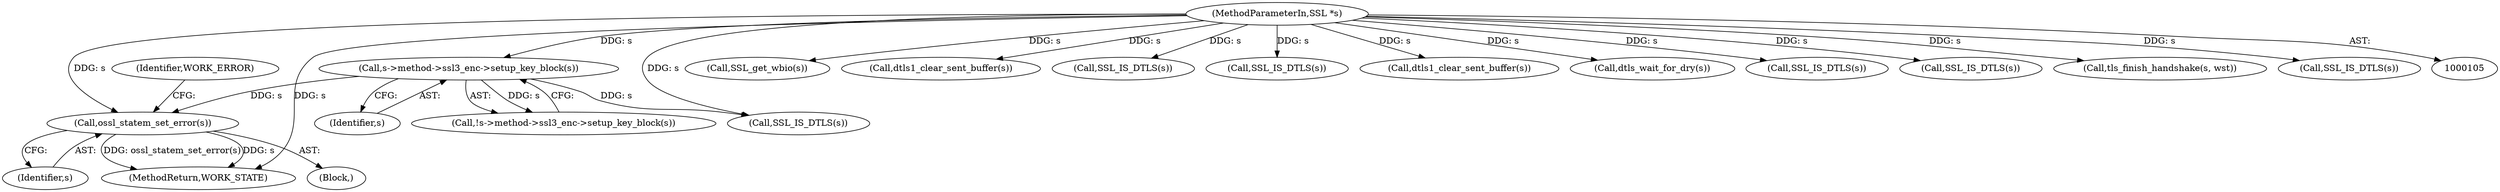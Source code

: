 digraph "0_openssl_f5c7f5dfbaf0d2f7d946d0fe86f08e6bcb36ed0d_3@pointer" {
"1000205" [label="(Call,ossl_statem_set_error(s))"];
"1000202" [label="(Call,s->method->ssl3_enc->setup_key_block(s))"];
"1000106" [label="(MethodParameterIn,SSL *s)"];
"1000168" [label="(Call,SSL_get_wbio(s))"];
"1000203" [label="(Identifier,s)"];
"1000143" [label="(Call,dtls1_clear_sent_buffer(s))"];
"1000201" [label="(Call,!s->method->ssl3_enc->setup_key_block(s))"];
"1000153" [label="(Call,SSL_IS_DTLS(s))"];
"1000210" [label="(Call,SSL_IS_DTLS(s))"];
"1000106" [label="(MethodParameterIn,SSL *s)"];
"1000140" [label="(Call,SSL_IS_DTLS(s))"];
"1000130" [label="(Call,dtls1_clear_sent_buffer(s))"];
"1000171" [label="(Call,dtls_wait_for_dry(s))"];
"1000165" [label="(Call,SSL_IS_DTLS(s))"];
"1000128" [label="(Call,SSL_IS_DTLS(s))"];
"1000206" [label="(Identifier,s)"];
"1000222" [label="(Call,tls_finish_handshake(s, wst))"];
"1000177" [label="(Call,SSL_IS_DTLS(s))"];
"1000202" [label="(Call,s->method->ssl3_enc->setup_key_block(s))"];
"1000229" [label="(MethodReturn,WORK_STATE)"];
"1000205" [label="(Call,ossl_statem_set_error(s))"];
"1000208" [label="(Identifier,WORK_ERROR)"];
"1000204" [label="(Block,)"];
"1000205" -> "1000204"  [label="AST: "];
"1000205" -> "1000206"  [label="CFG: "];
"1000206" -> "1000205"  [label="AST: "];
"1000208" -> "1000205"  [label="CFG: "];
"1000205" -> "1000229"  [label="DDG: ossl_statem_set_error(s)"];
"1000205" -> "1000229"  [label="DDG: s"];
"1000202" -> "1000205"  [label="DDG: s"];
"1000106" -> "1000205"  [label="DDG: s"];
"1000202" -> "1000201"  [label="AST: "];
"1000202" -> "1000203"  [label="CFG: "];
"1000203" -> "1000202"  [label="AST: "];
"1000201" -> "1000202"  [label="CFG: "];
"1000202" -> "1000201"  [label="DDG: s"];
"1000106" -> "1000202"  [label="DDG: s"];
"1000202" -> "1000210"  [label="DDG: s"];
"1000106" -> "1000105"  [label="AST: "];
"1000106" -> "1000229"  [label="DDG: s"];
"1000106" -> "1000128"  [label="DDG: s"];
"1000106" -> "1000130"  [label="DDG: s"];
"1000106" -> "1000140"  [label="DDG: s"];
"1000106" -> "1000143"  [label="DDG: s"];
"1000106" -> "1000153"  [label="DDG: s"];
"1000106" -> "1000165"  [label="DDG: s"];
"1000106" -> "1000168"  [label="DDG: s"];
"1000106" -> "1000171"  [label="DDG: s"];
"1000106" -> "1000177"  [label="DDG: s"];
"1000106" -> "1000210"  [label="DDG: s"];
"1000106" -> "1000222"  [label="DDG: s"];
}

